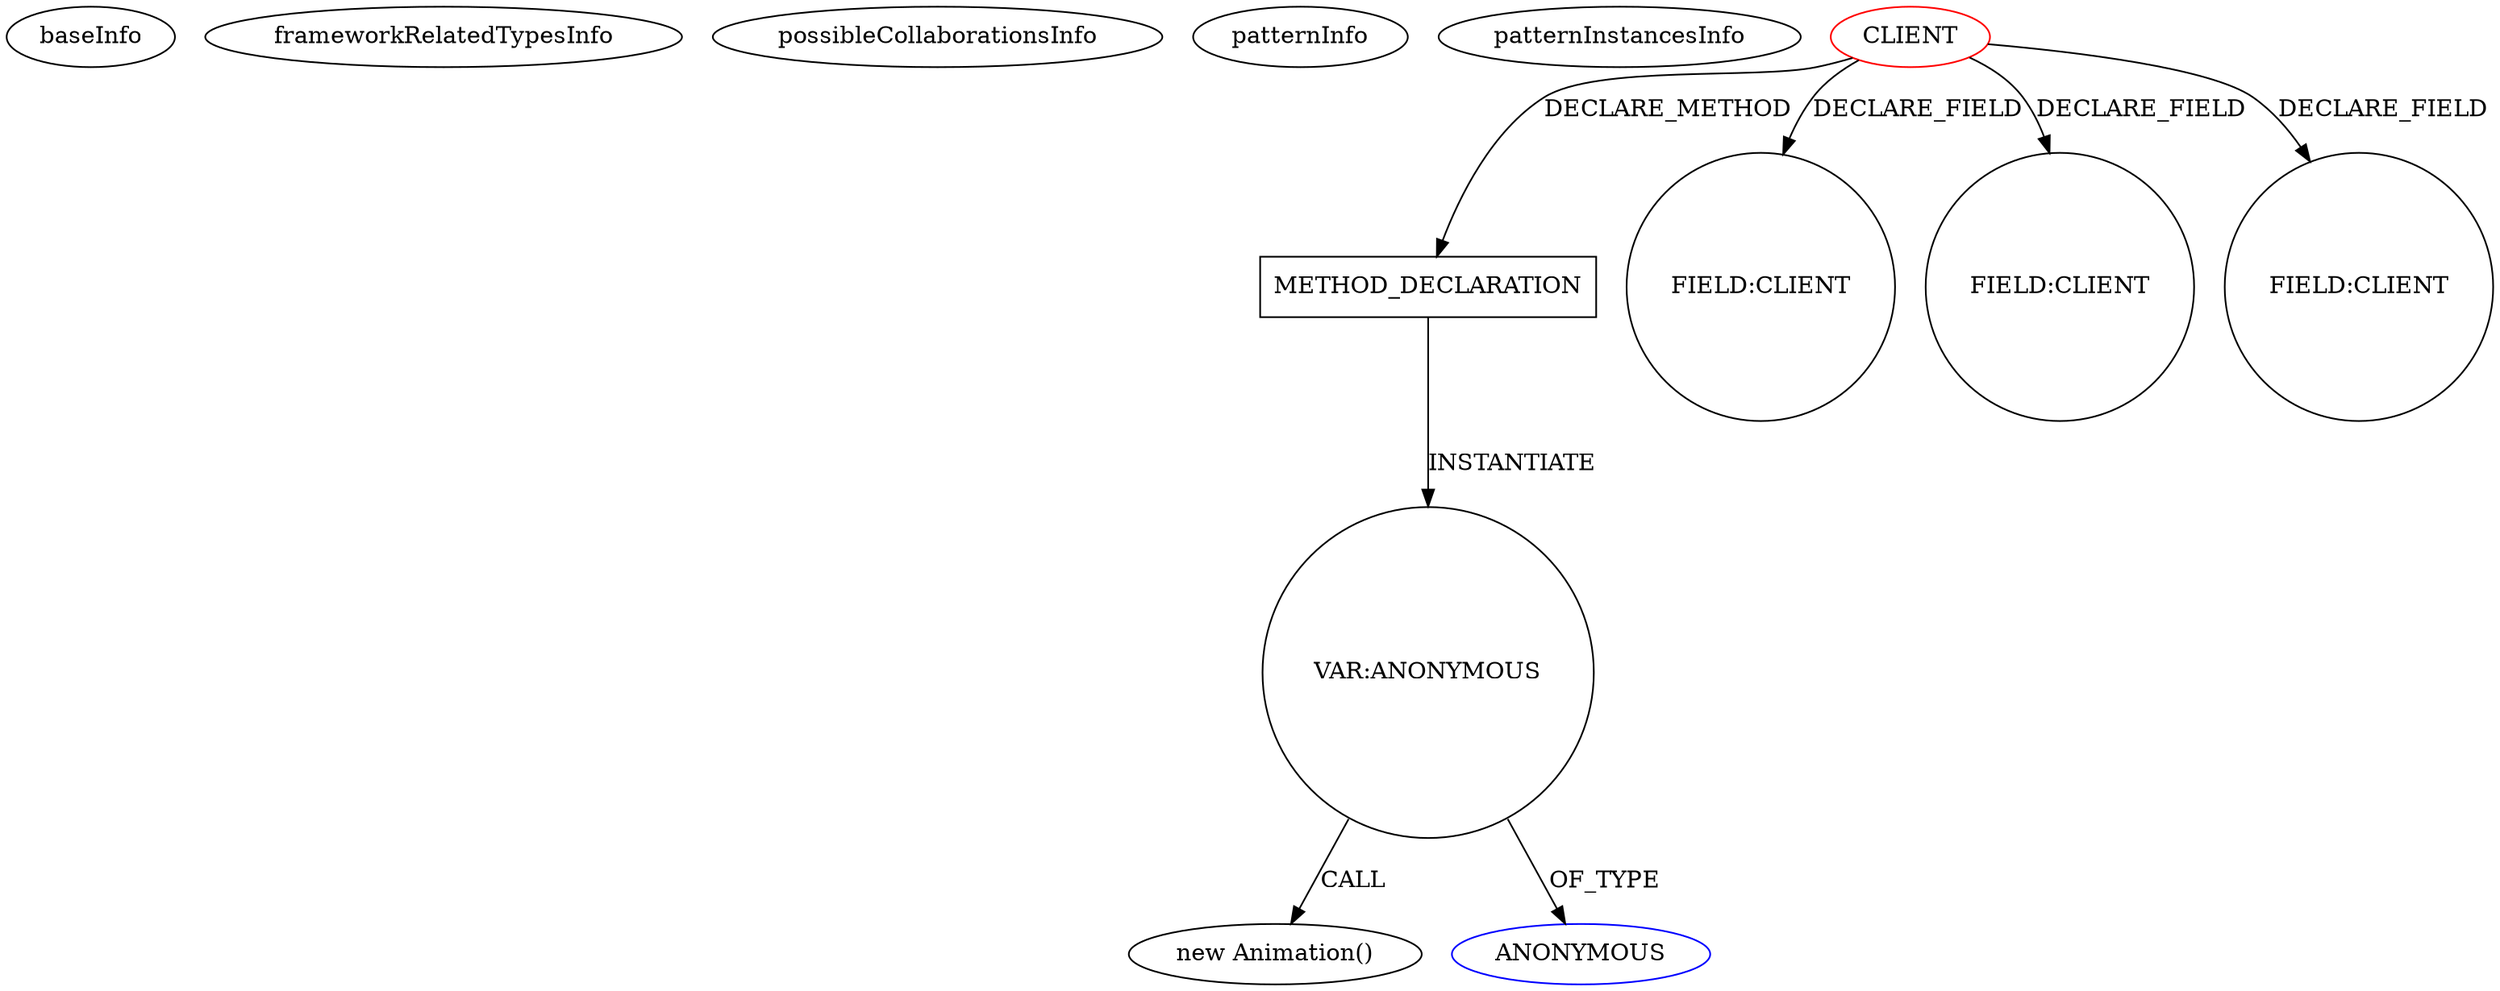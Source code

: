 digraph {
baseInfo[graphId=1277,category="pattern",isAnonymous=false,possibleRelation=false]
frameworkRelatedTypesInfo[]
possibleCollaborationsInfo[]
patternInfo[frequency=2.0,patternRootClient=0]
patternInstancesInfo[0="lambourg-WebGallery~/lambourg-WebGallery/WebGallery-master/client/src/com/lambourg/webgallery/client/folderview/FolderView.java~FolderView~3530",1="lambourg-WebGallery~/lambourg-WebGallery/WebGallery-master/client/src/com/lambourg/webgallery/client/pictureview/PictureView.java~PictureView~3541"]
182[label="new Animation()",vertexType="CONSTRUCTOR_CALL",isFrameworkType=false]
183[label="VAR:ANONYMOUS",vertexType="VARIABLE_EXPRESION",isFrameworkType=false,shape=circle]
184[label="ANONYMOUS",vertexType="REFERENCE_ANONYMOUS_DECLARATION",isFrameworkType=false,color=blue]
163[label="METHOD_DECLARATION",vertexType="CLIENT_METHOD_DECLARATION",isFrameworkType=false,shape=box]
0[label="CLIENT",vertexType="ROOT_CLIENT_CLASS_DECLARATION",isFrameworkType=false,color=red]
33[label="FIELD:CLIENT",vertexType="FIELD_DECLARATION",isFrameworkType=false,shape=circle]
24[label="FIELD:CLIENT",vertexType="FIELD_DECLARATION",isFrameworkType=false,shape=circle]
39[label="FIELD:CLIENT",vertexType="FIELD_DECLARATION",isFrameworkType=false,shape=circle]
183->184[label="OF_TYPE"]
0->39[label="DECLARE_FIELD"]
183->182[label="CALL"]
0->163[label="DECLARE_METHOD"]
0->33[label="DECLARE_FIELD"]
0->24[label="DECLARE_FIELD"]
163->183[label="INSTANTIATE"]
}
